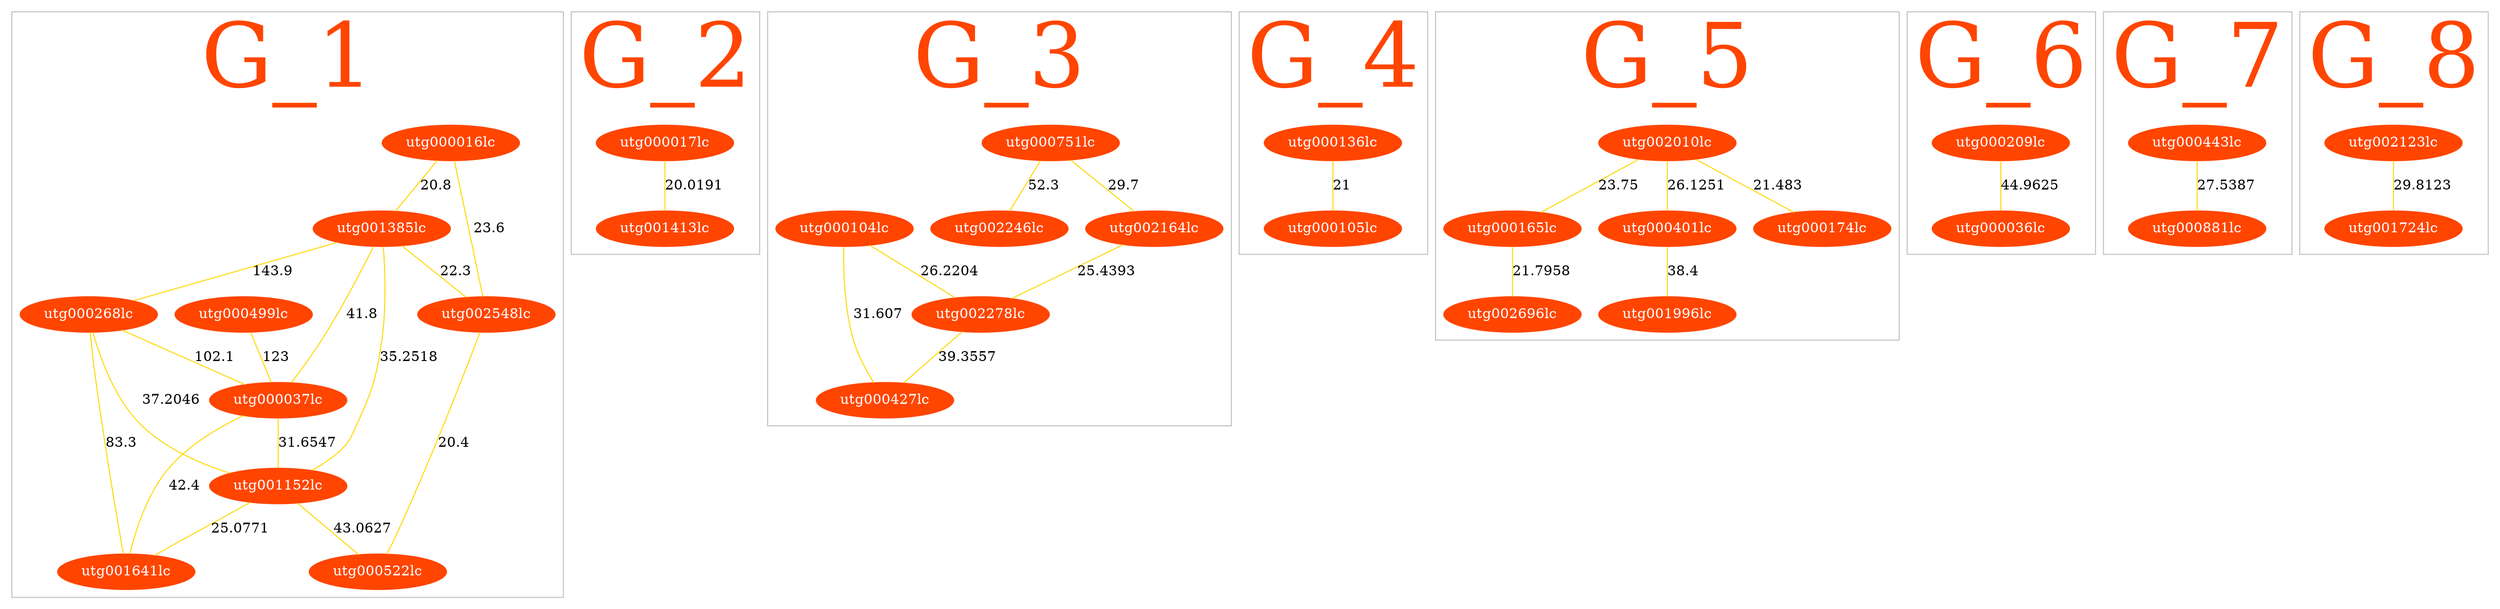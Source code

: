 /* Here are the raw subclusters of selected haplotigs */
graph	Graph_1 {
	subgraph cluster_0 {
	utg000016lc -- utg001385lc [color=gold, penwidth=1, arrowsize=1, label=20.8]; /* cluster 0 */
	utg000037lc -- utg001152lc [color=gold, penwidth=1, arrowsize=1, label=31.6547]; /* cluster 0 */
	utg000037lc -- utg001385lc [color=gold, penwidth=1, arrowsize=1, label=41.8]; /* cluster 0 */
	utg000037lc -- utg001641lc [color=gold, penwidth=1, arrowsize=1, label=42.4]; /* cluster 0 */
	utg000268lc -- utg000037lc [color=gold, penwidth=1, arrowsize=1, label=102.1]; /* cluster 0 */
	utg000268lc -- utg001152lc [color=gold, penwidth=1, arrowsize=1, label=37.2046]; /* cluster 0 */
	utg000268lc -- utg001641lc [color=gold, penwidth=1, arrowsize=1, label=83.3]; /* cluster 0 */
	utg000499lc -- utg000037lc [color=gold, penwidth=1, arrowsize=1, label=123]; /* cluster 0 */
	utg001152lc -- utg000522lc [color=gold, penwidth=1, arrowsize=1, label=43.0627]; /* cluster 0 */
	utg001152lc -- utg001641lc [color=gold, penwidth=1, arrowsize=1, label=25.0771]; /* cluster 0 */
	utg001385lc -- utg000268lc [color=gold, penwidth=1, arrowsize=1, label=143.9]; /* cluster 0 */
	utg001385lc -- utg001152lc [color=gold, penwidth=1, arrowsize=1, label=35.2518]; /* cluster 0 */
	utg001385lc -- utg002548lc [color=gold, penwidth=1, arrowsize=1, label=22.3]; /* cluster 0 */
	utg002548lc -- utg000016lc [color=gold, penwidth=1, arrowsize=1, label=23.6]; /* cluster 0 */
	utg002548lc -- utg000522lc [color=gold, penwidth=1, arrowsize=1, label=20.4]; /* cluster 0 */
	utg000016lc [color=orangered, style=filled, fillcolor=orangered, fontcolor=white]; /* 2 : 40000001~60000000 */
	utg000037lc [color=orangered, style=filled, fillcolor=orangered, fontcolor=white]; /* 1 : 20000001~40000000 */
	utg000268lc [color=orangered, style=filled, fillcolor=orangered, fontcolor=white]; /* 1 : 20000001~40000000 */
	utg000499lc [color=orangered, style=filled, fillcolor=orangered, fontcolor=white]; /* 0 : 1~20000000 */
	utg000522lc [color=orangered, style=filled, fillcolor=orangered, fontcolor=white]; /* 2 : 40000001~60000000 */
	utg001152lc [color=orangered, style=filled, fillcolor=orangered, fontcolor=white]; /* 2 : 40000001~60000000 */
	utg001385lc [color=orangered, style=filled, fillcolor=orangered, fontcolor=white]; /* 2 : 40000001~60000000 */
	utg001641lc [color=orangered, style=filled, fillcolor=orangered, fontcolor=white]; /* 1 : 20000001~40000000 */
	utg002548lc [color=orangered, style=filled, fillcolor=orangered, fontcolor=white]; /* 2 : 40000001~60000000 */
	label="G_1";
	fontsize=90;
	fontcolor=orangered;
	color=gray;
	/* 9 contigs with total size of 36932073 bp */
	}
	subgraph cluster_1 {
	utg000017lc -- utg001413lc [color=gold, penwidth=1, arrowsize=1, label=20.0191]; /* cluster 1 */
	utg000017lc [color=orangered, style=filled, fillcolor=orangered, fontcolor=white]; /* 0 : 1~20000000 */
	utg001413lc [color=orangered, style=filled, fillcolor=orangered, fontcolor=white]; /* 0 : 1~20000000 */
	label="G_2";
	fontsize=90;
	fontcolor=orangered;
	color=gray;
	/* 2 contigs with total size of 1169630 bp */
	}
	subgraph cluster_2 {
	utg000104lc -- utg002278lc [color=gold, penwidth=1, arrowsize=1, label=26.2204]; /* cluster 2 */
	utg000427lc -- utg000104lc [color=gold, penwidth=1, arrowsize=1, label=31.607]; /* cluster 2 */
	utg000751lc -- utg002164lc [color=gold, penwidth=1, arrowsize=1, label=29.7]; /* cluster 2 */
	utg000751lc -- utg002246lc [color=gold, penwidth=1, arrowsize=1, label=52.3]; /* cluster 2 */
	utg002164lc -- utg002278lc [color=gold, penwidth=1, arrowsize=1, label=25.4393]; /* cluster 2 */
	utg002278lc -- utg000427lc [color=gold, penwidth=1, arrowsize=1, label=39.3557]; /* cluster 2 */
	utg000104lc [color=orangered, style=filled, fillcolor=orangered, fontcolor=white]; /* 0 : 1~20000000 */
	utg000427lc [color=orangered, style=filled, fillcolor=orangered, fontcolor=white]; /* 0 : 1~20000000 */
	utg000751lc [color=orangered, style=filled, fillcolor=orangered, fontcolor=white]; /* 0 : 1~20000000 */
	utg002164lc [color=orangered, style=filled, fillcolor=orangered, fontcolor=white]; /* 0 : 1~20000000 */
	utg002246lc [color=orangered, style=filled, fillcolor=orangered, fontcolor=white]; /* 0 : 1~20000000 */
	utg002278lc [color=orangered, style=filled, fillcolor=orangered, fontcolor=white]; /* 0 : 1~20000000 */
	label="G_3";
	fontsize=90;
	fontcolor=orangered;
	color=gray;
	/* 6 contigs with total size of 4696054 bp */
	}
	subgraph cluster_3 {
	utg000136lc -- utg000105lc [color=gold, penwidth=1, arrowsize=1, label=21]; /* cluster 3 */
	utg000105lc [color=orangered, style=filled, fillcolor=orangered, fontcolor=white]; /* 0 : 1~20000000 */
	utg000136lc [color=orangered, style=filled, fillcolor=orangered, fontcolor=white]; /* 0 : 1~20000000 */
	label="G_4";
	fontsize=90;
	fontcolor=orangered;
	color=gray;
	/* 2 contigs with total size of 5851088 bp */
	}
	subgraph cluster_4 {
	utg000165lc -- utg002696lc [color=gold, penwidth=1, arrowsize=1, label=21.7958]; /* cluster 4 */
	utg000401lc -- utg001996lc [color=gold, penwidth=1, arrowsize=1, label=38.4]; /* cluster 4 */
	utg002010lc -- utg000165lc [color=gold, penwidth=1, arrowsize=1, label=23.75]; /* cluster 4 */
	utg002010lc -- utg000174lc [color=gold, penwidth=1, arrowsize=1, label=21.483]; /* cluster 4 */
	utg002010lc -- utg000401lc [color=gold, penwidth=1, arrowsize=1, label=26.1251]; /* cluster 4 */
	utg000165lc [color=orangered, style=filled, fillcolor=orangered, fontcolor=white]; /* 2 : 40000001~60000000 */
	utg000174lc [color=orangered, style=filled, fillcolor=orangered, fontcolor=white]; /* 2 : 40000001~60000000 */
	utg000401lc [color=orangered, style=filled, fillcolor=orangered, fontcolor=white]; /* 2 : 40000001~60000000 */
	utg001996lc [color=orangered, style=filled, fillcolor=orangered, fontcolor=white]; /* 2 : 40000001~60000000 */
	utg002010lc [color=orangered, style=filled, fillcolor=orangered, fontcolor=white]; /* 2 : 40000001~60000000 */
	utg002696lc [color=orangered, style=filled, fillcolor=orangered, fontcolor=white]; /* 2 : 40000001~60000000 */
	label="G_5";
	fontsize=90;
	fontcolor=orangered;
	color=gray;
	/* 6 contigs with total size of 7527333 bp */
	}
	subgraph cluster_5 {
	utg000209lc -- utg000036lc [color=gold, penwidth=1, arrowsize=1, label=44.9625]; /* cluster 5 */
	utg000036lc [color=orangered, style=filled, fillcolor=orangered, fontcolor=white]; /* 0 : 1~20000000 */
	utg000209lc [color=orangered, style=filled, fillcolor=orangered, fontcolor=white]; /* 2 : 40000001~60000000 */
	label="G_6";
	fontsize=90;
	fontcolor=orangered;
	color=gray;
	/* 2 contigs with total size of 2988027 bp */
	}
	subgraph cluster_6 {
	utg000443lc -- utg000881lc [color=gold, penwidth=1, arrowsize=1, label=27.5387]; /* cluster 6 */
	utg000443lc [color=orangered, style=filled, fillcolor=orangered, fontcolor=white]; /* 2 : 40000001~60000000 */
	utg000881lc [color=orangered, style=filled, fillcolor=orangered, fontcolor=white]; /* 2 : 40000001~60000000 */
	label="G_7";
	fontsize=90;
	fontcolor=orangered;
	color=gray;
	/* 2 contigs with total size of 3022701 bp */
	}
	subgraph cluster_7 {
	utg002123lc -- utg001724lc [color=gold, penwidth=1, arrowsize=1, label=29.8123]; /* cluster 7 */
	utg001724lc [color=orangered, style=filled, fillcolor=orangered, fontcolor=white]; /* 2 : 40000001~60000000 */
	utg002123lc [color=orangered, style=filled, fillcolor=orangered, fontcolor=white]; /* 2 : 40000001~60000000 */
	label="G_8";
	fontsize=90;
	fontcolor=orangered;
	color=gray;
	/* 2 contigs with total size of 1151666 bp */
	}
}
